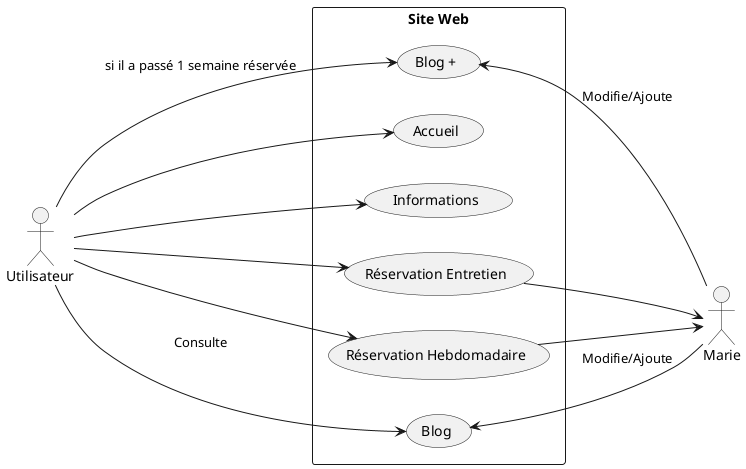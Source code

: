 @startuml
left to right direction
actor Utilisateur as U
actor Marie as M

rectangle "Site Web" {
  U --> (Accueil)
  U --> (Informations)
  U --> (Réservation Entretien)
  U --> (Réservation Hebdomadaire)
  U --> (Blog) : "Consulte"
  U --> (Blog +) : si il a passé 1 semaine réservée
  (Réservation Entretien) --> M 
  (Réservation Hebdomadaire) --> M 
  M --> (Blog) : Modifie/Ajoute
  M -left-> (Blog +) : Modifie/Ajoute
}
@enduml